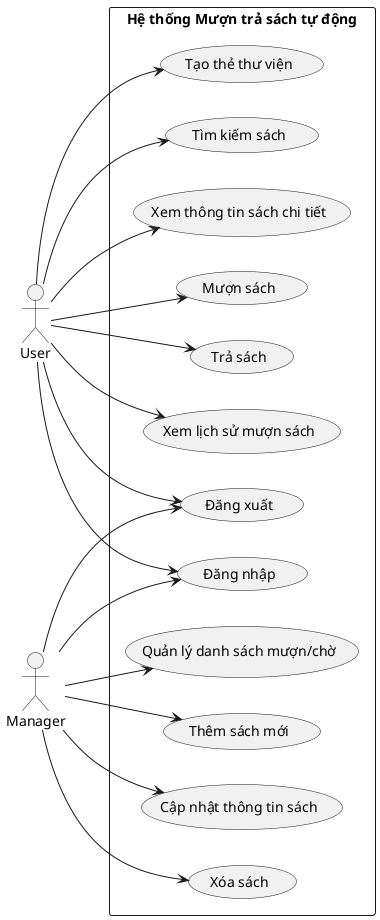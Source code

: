 @startuml
left to right direction
actor User
actor Manager

rectangle "Hệ thống Mượn trả sách tự động" {
    (Tạo thẻ thư viện) as UC1
    (Đăng nhập) as UC2
    (Tìm kiếm sách) as UC3
    (Xem thông tin sách chi tiết) as UC4
    (Mượn sách) as UC5
    (Trả sách) as UC6
    (Xem lịch sử mượn sách) as UC7
    (Đăng xuất) as UC8
    (Quản lý danh sách mượn/chờ) as UC9
    (Thêm sách mới) as UC10
    (Cập nhật thông tin sách) as UC11
    (Xóa sách) as UC12
}

User --> UC1
User --> UC2
User --> UC3
User --> UC4
User --> UC5
User --> UC6
User --> UC7
User --> UC8

Manager --> UC2
Manager --> UC8
Manager --> UC9
Manager --> UC10
Manager --> UC11
Manager --> UC12
@enduml
